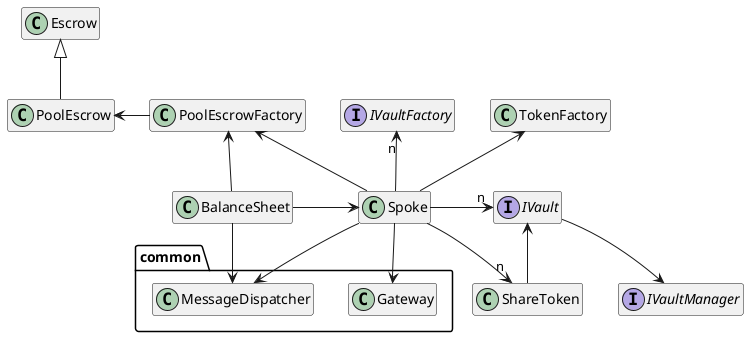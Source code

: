 @startuml
hide empty members

package common {
    class Gateway
    class MessageDispatcher
}

class Spoke
class Escrow
class PoolEscrow
class ShareToken
class BalanceSheet
class PoolEscrowFactory
class TokenFactory

interface IVaultFactory
interface IVault
interface IVaultManager

Spoke -up-> TokenFactory
Spoke -up-> PoolEscrowFactory
Spoke -up->"n" IVaultFactory
Spoke -->"n" ShareToken
Spoke -right->"n" IVault
Spoke --> Gateway
Spoke --> MessageDispatcher

BalanceSheet -up-> PoolEscrowFactory
BalanceSheet --> MessageDispatcher
BalanceSheet -right-> Spoke

PoolEscrowFactory -left-> PoolEscrow
PoolEscrow -up-|> Escrow

ShareToken -up-> IVault
IVault --> IVaultManager

@enduml
